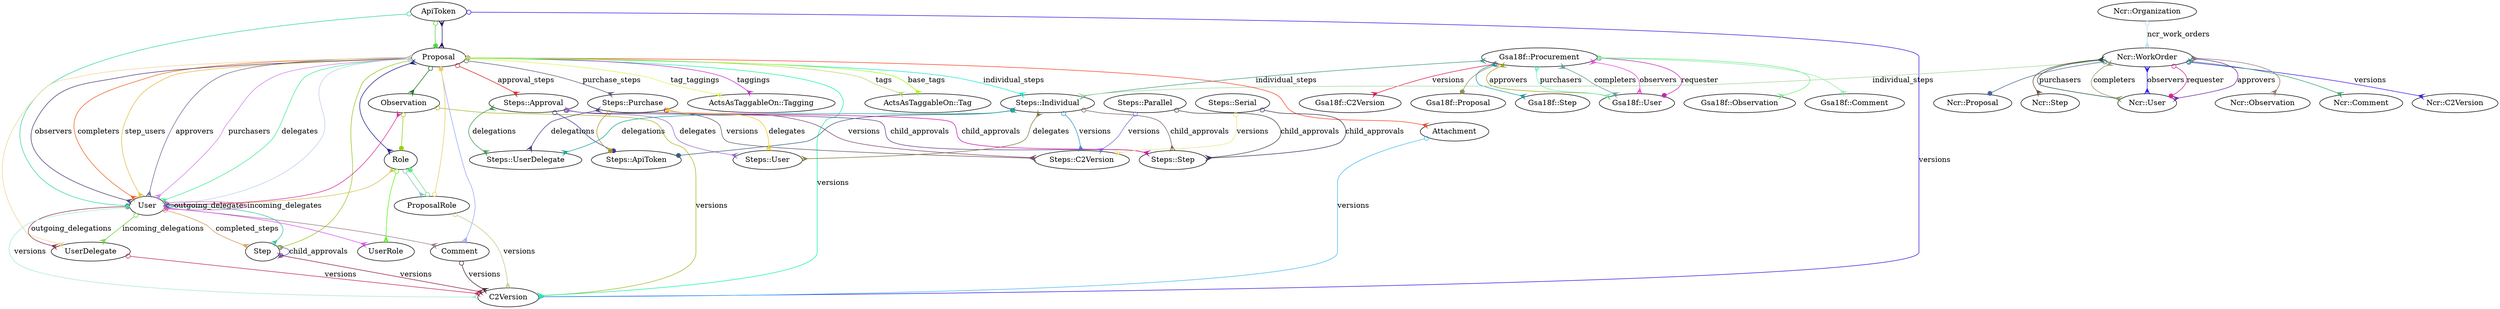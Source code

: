 digraph models_diagram {
	graph[overlap=false, splines=true, bgcolor="none"]
	"ApiToken" []
	"Attachment" []
	"Comment" []
	"Gsa18f::Procurement" []
	"Ncr::Organization" []
	"Ncr::WorkOrder" []
	"Observation" []
	"Proposal" []
	"ProposalRole" []
	"Role" []
	"Step" []
	"Steps::Approval" []
	"Steps::Individual" []
	"Steps::Parallel" []
	"Steps::Purchase" []
	"Steps::Serial" []
	"User" []
	"UserDelegate" []
	"UserRole" []
	"ApiToken" -> "C2Version" [label="versions", arrowtail=odot, arrowhead=crow, dir=both color="#2C0FE0"]
	"ApiToken" -> "Proposal" [arrowtail=odot, arrowhead=dot, dir=both color="#4CD03A"]
	"ApiToken" -> "User" [arrowtail=odot, arrowhead=dot, dir=both color="#29D39D"]
	"Attachment" -> "C2Version" [label="versions", arrowtail=odot, arrowhead=crow, dir=both color="#3CB8F6"]
	"Comment" -> "C2Version" [label="versions", arrowtail=odot, arrowhead=crow, dir=both color="#331B2F"]
	"Gsa18f::Procurement" -> "Gsa18f::C2Version" [label="versions", arrowtail=odot, arrowhead=crow, dir=both color="#DE0C42"]
	"Gsa18f::Procurement" -> "Gsa18f::Proposal" [arrowtail=odot, arrowhead=dot, dir=both color="#8B894E"]
	"Gsa18f::Procurement" -> "Gsa18f::Step" [arrowtail=crow, arrowhead=crow, dir=both color="#0296A0"]
	"Gsa18f::Procurement" -> "Steps::Individual" [label="individual_steps", arrowtail=crow, arrowhead=crow, dir=both color="#3B9583"]
	"Gsa18f::Procurement" -> "Gsa18f::User" [label="approvers", arrowtail=crow, arrowhead=crow, dir=both color="#9B9F08"]
	"Gsa18f::Procurement" -> "Gsa18f::User" [label="purchasers", arrowtail=crow, arrowhead=crow, dir=both color="#5EF3BE"]
	"Gsa18f::Procurement" -> "Gsa18f::User" [label="completers", arrowtail=crow, arrowhead=crow, dir=both color="#509791"]
	"Gsa18f::Procurement" -> "Gsa18f::Observation" [arrowtail=crow, arrowhead=crow, dir=both color="#66ED77"]
	"Gsa18f::Procurement" -> "Gsa18f::User" [label="observers", arrowtail=crow, arrowhead=crow, dir=both color="#EA3AD5"]
	"Gsa18f::Procurement" -> "Gsa18f::Comment" [arrowtail=crow, arrowhead=crow, dir=both color="#84EDA5"]
	"Gsa18f::Procurement" -> "Gsa18f::User" [label="requester", arrowtail=odot, arrowhead=dot, dir=both color="#BB1EB3"]
	"Ncr::Organization" -> "Ncr::WorkOrder" [label="ncr_work_orders", arrowtail=odot, arrowhead=crow, dir=both color="#AFD8EC"]
	"Ncr::WorkOrder" -> "Ncr::C2Version" [label="versions", arrowtail=odot, arrowhead=crow, dir=both color="#3B09EC"]
	"Ncr::WorkOrder" -> "Ncr::Proposal" [arrowtail=odot, arrowhead=dot, dir=both color="#455E94"]
	"Ncr::WorkOrder" -> "Ncr::Step" [arrowtail=crow, arrowhead=crow, dir=both color="#5E3E29"]
	"Ncr::WorkOrder" -> "Steps::Individual" [label="individual_steps", arrowtail=crow, arrowhead=crow, dir=both color="#A1D69D"]
	"Ncr::WorkOrder" -> "Ncr::User" [label="approvers", arrowtail=crow, arrowhead=crow, dir=both color="#6617A1"]
	"Ncr::WorkOrder" -> "Ncr::User" [label="purchasers", arrowtail=crow, arrowhead=crow, dir=both color="#164839"]
	"Ncr::WorkOrder" -> "Ncr::User" [label="completers", arrowtail=crow, arrowhead=crow, dir=both color="#889463"]
	"Ncr::WorkOrder" -> "Ncr::Observation" [arrowtail=crow, arrowhead=crow, dir=both color="#896F69"]
	"Ncr::WorkOrder" -> "Ncr::User" [label="observers", arrowtail=crow, arrowhead=crow, dir=both color="#1E12E7"]
	"Ncr::WorkOrder" -> "Ncr::Comment" [arrowtail=crow, arrowhead=crow, dir=both color="#26A162"]
	"Ncr::WorkOrder" -> "Ncr::User" [label="requester", arrowtail=odot, arrowhead=dot, dir=both color="#D11A95"]
	"Observation" -> "C2Version" [label="versions", arrowtail=odot, arrowhead=crow, dir=both color="#A9B218"]
	"Observation" -> "Role" [arrowtail=odot, arrowhead=dot, dir=both color="#8BCB01"]
	"Proposal" -> "C2Version" [label="versions", arrowtail=odot, arrowhead=crow, dir=both color="#00F79B"]
	"Proposal" -> "ActsAsTaggableOn::Tagging" [label="taggings", arrowtail=odot, arrowhead=crow, dir=both color="#C923D4"]
	"Proposal" -> "ActsAsTaggableOn::Tag" [label="base_tags", arrowtail=crow, arrowhead=crow, dir=both color="#98FB02"]
	"Proposal" -> "ActsAsTaggableOn::Tagging" [label="tag_taggings", arrowtail=odot, arrowhead=crow, dir=both color="#DDEF4A"]
	"Proposal" -> "ActsAsTaggableOn::Tag" [label="tags", arrowtail=crow, arrowhead=crow, dir=both color="#B2D665"]
	"Proposal" -> "Step" [arrowtail=odot, arrowhead=crow, dir=both color="#92C40F"]
	"Proposal" -> "Steps::Individual" [label="individual_steps", arrowtail=odot, arrowhead=crow, dir=both color="#08E6D0"]
	"Proposal" -> "Steps::Approval" [label="approval_steps", arrowtail=odot, arrowhead=crow, dir=both color="#E0161A"]
	"Proposal" -> "Steps::Purchase" [label="purchase_steps", arrowtail=odot, arrowhead=crow, dir=both color="#535375"]
	"Proposal" -> "User" [label="step_users", arrowtail=crow, arrowhead=crow, dir=both color="#DEBA2E"]
	"Proposal" -> "User" [label="approvers", arrowtail=crow, arrowhead=crow, dir=both color="#665F90"]
	"Proposal" -> "User" [label="purchasers", arrowtail=crow, arrowhead=crow, dir=both color="#CD79EB"]
	"Proposal" -> "User" [label="completers", arrowtail=crow, arrowhead=crow, dir=both color="#F15812"]
	"Proposal" -> "ApiToken" [arrowtail=crow, arrowhead=crow, dir=both color="#240D57"]
	"Proposal" -> "Attachment" [arrowtail=odot, arrowhead=crow, dir=both color="#FB3A1A"]
	"Proposal" -> "UserDelegate" [arrowtail=crow, arrowhead=crow, dir=both color="#EBD390"]
	"Proposal" -> "Comment" [arrowtail=odot, arrowhead=crow, dir=both color="#90A0FE"]
	"Proposal" -> "User" [label="delegates", arrowtail=crow, arrowhead=crow, dir=both color="#35EC8A"]
	"Proposal" -> "Observation" [arrowtail=odot, arrowhead=crow, dir=both color="#076909"]
	"Proposal" -> "User" [label="observers", arrowtail=crow, arrowhead=crow, dir=both color="#45316D"]
	"ProposalRole" -> "C2Version" [label="versions", arrowtail=odot, arrowhead=crow, dir=both color="#C2C583"]
	"ProposalRole" -> "Proposal" [arrowtail=odot, arrowhead=dot, dir=both color="#EBC95D"]
	"ProposalRole" -> "Role" [arrowtail=odot, arrowhead=dot, dir=both color="#59E379"]
	"Role" -> "ProposalRole" [arrowtail=odot, arrowhead=crow, dir=both color="#7BB8BD"]
	"Role" -> "Proposal" [arrowtail=crow, arrowhead=crow, dir=both color="#0F1286"]
	"Role" -> "UserRole" [arrowtail=odot, arrowhead=crow, dir=both color="#4AFA07"]
	"Role" -> "User" [arrowtail=crow, arrowhead=crow, dir=both color="#CCBC43"]
	"Step" -> "C2Version" [label="versions", arrowtail=odot, arrowhead=crow, dir=both color="#8A0F35"]
	"Step" -> "Step" [label="child_approvals", arrowtail=odot, arrowhead=crow, dir=both color="#524BC9"]
	"Steps::Approval" -> "Steps::C2Version" [label="versions", arrowtail=odot, arrowhead=crow, dir=both color="#5C5163"]
	"Steps::Approval" -> "Steps::Step" [label="child_approvals", arrowtail=odot, arrowhead=crow, dir=both color="#5D3489"]
	"Steps::Approval" -> "Steps::ApiToken" [arrowtail=odot, arrowhead=dot, dir=both color="#343295"]
	"Steps::Approval" -> "Steps::UserDelegate" [label="delegations", arrowtail=crow, arrowhead=crow, dir=both color="#369248"]
	"Steps::Approval" -> "Steps::User" [label="delegates", arrowtail=crow, arrowhead=crow, dir=both color="#8F63C1"]
	"Steps::Individual" -> "Steps::C2Version" [label="versions", arrowtail=odot, arrowhead=crow, dir=both color="#278BBF"]
	"Steps::Individual" -> "Steps::Step" [label="child_approvals", arrowtail=odot, arrowhead=crow, dir=both color="#745A58"]
	"Steps::Individual" -> "Steps::ApiToken" [arrowtail=odot, arrowhead=dot, dir=both color="#2E577A"]
	"Steps::Individual" -> "Steps::UserDelegate" [label="delegations", arrowtail=crow, arrowhead=crow, dir=both color="#03A396"]
	"Steps::Individual" -> "Steps::User" [label="delegates", arrowtail=crow, arrowhead=crow, dir=both color="#77712E"]
	"Steps::Parallel" -> "Steps::C2Version" [label="versions", arrowtail=odot, arrowhead=crow, dir=both color="#646ADB"]
	"Steps::Parallel" -> "Steps::Step" [label="child_approvals", arrowtail=odot, arrowhead=crow, dir=both color="#3A3D38"]
	"Steps::Purchase" -> "Steps::C2Version" [label="versions", arrowtail=odot, arrowhead=crow, dir=both color="#7B3D69"]
	"Steps::Purchase" -> "Steps::Step" [label="child_approvals", arrowtail=odot, arrowhead=crow, dir=both color="#CE04A8"]
	"Steps::Purchase" -> "Steps::ApiToken" [arrowtail=odot, arrowhead=dot, dir=both color="#A78C20"]
	"Steps::Purchase" -> "Steps::UserDelegate" [label="delegations", arrowtail=crow, arrowhead=crow, dir=both color="#3F397E"]
	"Steps::Purchase" -> "Steps::User" [label="delegates", arrowtail=crow, arrowhead=crow, dir=both color="#EDC80B"]
	"Steps::Serial" -> "Steps::C2Version" [label="versions", arrowtail=odot, arrowhead=crow, dir=both color="#EBE475"]
	"Steps::Serial" -> "Steps::Step" [label="child_approvals", arrowtail=odot, arrowhead=crow, dir=both color="#372654"]
	"User" -> "C2Version" [label="versions", arrowtail=odot, arrowhead=crow, dir=both color="#A1E8D0"]
	"User" -> "Step" [arrowtail=odot, arrowhead=crow, dir=both color="#2BBF97"]
	"User" -> "Comment" [arrowtail=odot, arrowhead=crow, dir=both color="#94747B"]
	"User" -> "Observation" [arrowtail=odot, arrowhead=crow, dir=both color="#DC1E97"]
	"User" -> "UserRole" [arrowtail=odot, arrowhead=crow, dir=both color="#DF3FF9"]
	"User" -> "Proposal" [arrowtail=odot, arrowhead=crow, dir=both color="#B6CBF0"]
	"User" -> "UserDelegate" [label="outgoing_delegations", arrowtail=odot, arrowhead=crow, dir=both color="#832941"]
	"User" -> "User" [label="outgoing_delegates", arrowtail=crow, arrowhead=crow, dir=both color="#0F659C"]
	"User" -> "UserDelegate" [label="incoming_delegations", arrowtail=odot, arrowhead=crow, dir=both color="#63D032"]
	"User" -> "User" [label="incoming_delegates", arrowtail=crow, arrowhead=crow, dir=both color="#CC6AB4"]
	"User" -> "Step" [label="completed_steps", arrowtail=odot, arrowhead=crow, dir=both color="#CF954F"]
	"UserDelegate" -> "C2Version" [label="versions", arrowtail=odot, arrowhead=crow, dir=both color="#C11F5B"]
}
